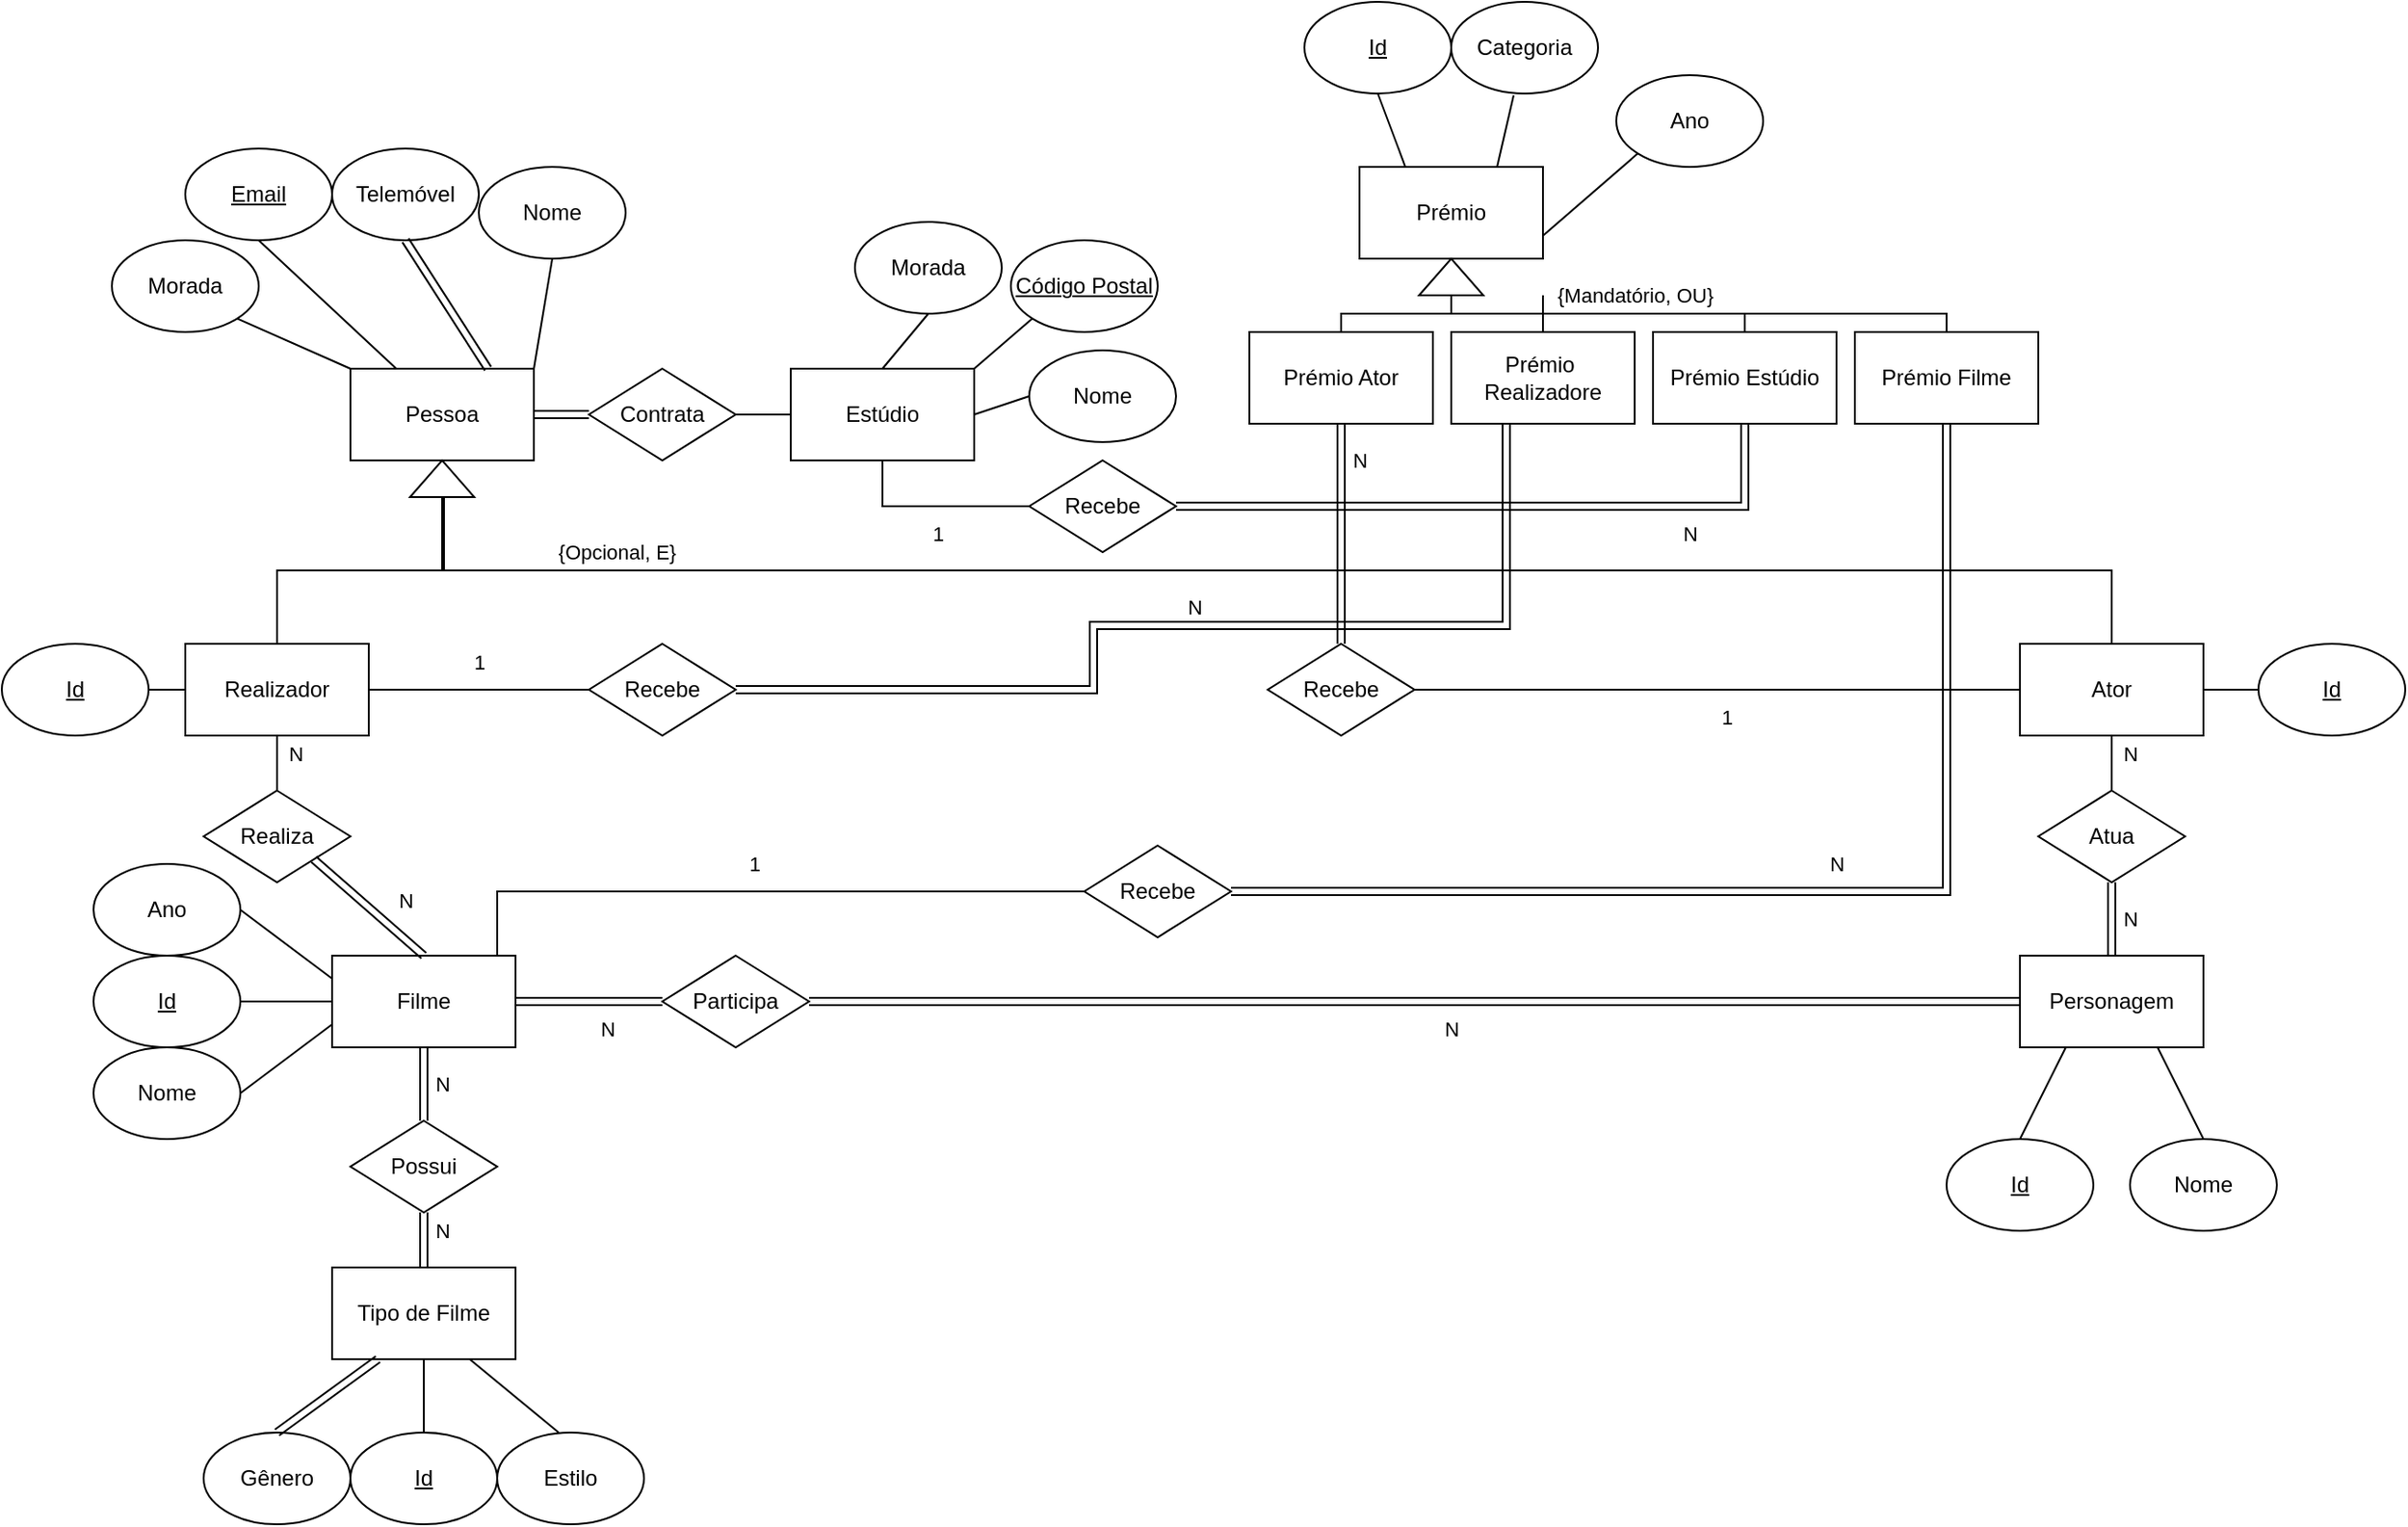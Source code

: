 <mxfile version="26.1.0">
  <diagram name="Page-1" id="y9UyXPSkoWivcYKGdeEb">
    <mxGraphModel dx="2459" dy="1994" grid="1" gridSize="10" guides="1" tooltips="1" connect="1" arrows="1" fold="1" page="1" pageScale="1" pageWidth="850" pageHeight="1100" math="0" shadow="0">
      <root>
        <mxCell id="0" />
        <mxCell id="1" parent="0" />
        <mxCell id="4ouf-nLLQ8_bu4aq0wLi-1" value="Filme" style="rounded=0;whiteSpace=wrap;html=1;" parent="1" vertex="1">
          <mxGeometry x="100" y="110" width="100" height="50" as="geometry" />
        </mxCell>
        <mxCell id="4ouf-nLLQ8_bu4aq0wLi-2" value="Tipo de Filme" style="rounded=0;whiteSpace=wrap;html=1;" parent="1" vertex="1">
          <mxGeometry x="100" y="280" width="100" height="50" as="geometry" />
        </mxCell>
        <mxCell id="4ouf-nLLQ8_bu4aq0wLi-3" value="Personagem" style="rounded=0;whiteSpace=wrap;html=1;" parent="1" vertex="1">
          <mxGeometry x="1020" y="110" width="100" height="50" as="geometry" />
        </mxCell>
        <mxCell id="4ouf-nLLQ8_bu4aq0wLi-4" value="Estúdio" style="rounded=0;whiteSpace=wrap;html=1;" parent="1" vertex="1">
          <mxGeometry x="350" y="-210" width="100" height="50" as="geometry" />
        </mxCell>
        <mxCell id="4ouf-nLLQ8_bu4aq0wLi-5" value="Prémio" style="rounded=0;whiteSpace=wrap;html=1;" parent="1" vertex="1">
          <mxGeometry x="660" y="-320" width="100" height="50" as="geometry" />
        </mxCell>
        <mxCell id="4ouf-nLLQ8_bu4aq0wLi-6" value="Realizador" style="rounded=0;whiteSpace=wrap;html=1;" parent="1" vertex="1">
          <mxGeometry x="20" y="-60" width="100" height="50" as="geometry" />
        </mxCell>
        <mxCell id="4ouf-nLLQ8_bu4aq0wLi-7" value="Ator" style="rounded=0;whiteSpace=wrap;html=1;" parent="1" vertex="1">
          <mxGeometry x="1020" y="-60" width="100" height="50" as="geometry" />
        </mxCell>
        <mxCell id="4ouf-nLLQ8_bu4aq0wLi-8" value="Participa" style="rhombus;whiteSpace=wrap;html=1;" parent="1" vertex="1">
          <mxGeometry x="280" y="110" width="80" height="50" as="geometry" />
        </mxCell>
        <mxCell id="4ouf-nLLQ8_bu4aq0wLi-10" value="" style="endArrow=none;html=1;rounded=0;entryX=0;entryY=0.5;entryDx=0;entryDy=0;exitX=1;exitY=0.5;exitDx=0;exitDy=0;shape=link;" parent="1" source="4ouf-nLLQ8_bu4aq0wLi-1" target="4ouf-nLLQ8_bu4aq0wLi-8" edge="1">
          <mxGeometry width="50" height="50" relative="1" as="geometry">
            <mxPoint x="190" y="340" as="sourcePoint" />
            <mxPoint x="240" y="290" as="targetPoint" />
          </mxGeometry>
        </mxCell>
        <mxCell id="4ouf-nLLQ8_bu4aq0wLi-89" value="N" style="edgeLabel;html=1;align=center;verticalAlign=middle;resizable=0;points=[];" parent="4ouf-nLLQ8_bu4aq0wLi-10" vertex="1" connectable="0">
          <mxGeometry x="0.15" relative="1" as="geometry">
            <mxPoint x="4" y="15" as="offset" />
          </mxGeometry>
        </mxCell>
        <mxCell id="4ouf-nLLQ8_bu4aq0wLi-12" value="Realiza" style="rhombus;whiteSpace=wrap;html=1;" parent="1" vertex="1">
          <mxGeometry x="30" y="20" width="80" height="50" as="geometry" />
        </mxCell>
        <mxCell id="4ouf-nLLQ8_bu4aq0wLi-14" value="N" style="endArrow=none;html=1;rounded=0;entryX=1;entryY=1;entryDx=0;entryDy=0;exitX=0.5;exitY=0;exitDx=0;exitDy=0;shape=link;" parent="1" source="4ouf-nLLQ8_bu4aq0wLi-1" target="4ouf-nLLQ8_bu4aq0wLi-12" edge="1">
          <mxGeometry x="-0.316" y="-16" width="50" height="50" relative="1" as="geometry">
            <mxPoint x="270" y="63" as="sourcePoint" />
            <mxPoint x="330" y="40" as="targetPoint" />
            <mxPoint as="offset" />
          </mxGeometry>
        </mxCell>
        <mxCell id="4ouf-nLLQ8_bu4aq0wLi-15" value="" style="endArrow=none;html=1;rounded=0;entryX=0;entryY=0.5;entryDx=0;entryDy=0;exitX=1;exitY=0.5;exitDx=0;exitDy=0;shape=link;" parent="1" source="4ouf-nLLQ8_bu4aq0wLi-8" target="4ouf-nLLQ8_bu4aq0wLi-3" edge="1">
          <mxGeometry width="50" height="50" relative="1" as="geometry">
            <mxPoint x="600" y="135" as="sourcePoint" />
            <mxPoint x="630" y="105" as="targetPoint" />
          </mxGeometry>
        </mxCell>
        <mxCell id="4ouf-nLLQ8_bu4aq0wLi-90" value="N" style="edgeLabel;html=1;align=center;verticalAlign=middle;resizable=0;points=[];" parent="4ouf-nLLQ8_bu4aq0wLi-15" vertex="1" connectable="0">
          <mxGeometry x="0.281" y="1" relative="1" as="geometry">
            <mxPoint x="-73" y="16" as="offset" />
          </mxGeometry>
        </mxCell>
        <mxCell id="4ouf-nLLQ8_bu4aq0wLi-16" value="Atua" style="rhombus;whiteSpace=wrap;html=1;" parent="1" vertex="1">
          <mxGeometry x="1030" y="20" width="80" height="50" as="geometry" />
        </mxCell>
        <mxCell id="4ouf-nLLQ8_bu4aq0wLi-17" value="" style="endArrow=none;html=1;rounded=0;entryX=0.5;entryY=1;entryDx=0;entryDy=0;exitX=0.5;exitY=0;exitDx=0;exitDy=0;shape=link;" parent="1" source="4ouf-nLLQ8_bu4aq0wLi-3" target="4ouf-nLLQ8_bu4aq0wLi-16" edge="1">
          <mxGeometry width="50" height="50" relative="1" as="geometry">
            <mxPoint x="760" y="80" as="sourcePoint" />
            <mxPoint x="760" y="145" as="targetPoint" />
          </mxGeometry>
        </mxCell>
        <mxCell id="4ouf-nLLQ8_bu4aq0wLi-97" value="N" style="edgeLabel;html=1;align=center;verticalAlign=middle;resizable=0;points=[];" parent="4ouf-nLLQ8_bu4aq0wLi-17" vertex="1" connectable="0">
          <mxGeometry x="0.05" relative="1" as="geometry">
            <mxPoint x="10" y="1" as="offset" />
          </mxGeometry>
        </mxCell>
        <mxCell id="4ouf-nLLQ8_bu4aq0wLi-18" value="N" style="endArrow=none;html=1;rounded=0;entryX=0.5;entryY=1;entryDx=0;entryDy=0;exitX=0.5;exitY=0;exitDx=0;exitDy=0;" parent="1" source="4ouf-nLLQ8_bu4aq0wLi-16" target="4ouf-nLLQ8_bu4aq0wLi-7" edge="1">
          <mxGeometry x="0.333" y="-10" width="50" height="50" relative="1" as="geometry">
            <mxPoint x="810" y="145" as="sourcePoint" />
            <mxPoint x="840" y="145" as="targetPoint" />
            <mxPoint as="offset" />
          </mxGeometry>
        </mxCell>
        <mxCell id="4ouf-nLLQ8_bu4aq0wLi-19" value="Pessoa" style="rounded=0;whiteSpace=wrap;html=1;" parent="1" vertex="1">
          <mxGeometry x="110" y="-210" width="100" height="50" as="geometry" />
        </mxCell>
        <mxCell id="4ouf-nLLQ8_bu4aq0wLi-20" value="" style="triangle;whiteSpace=wrap;html=1;direction=north;" parent="1" vertex="1">
          <mxGeometry x="142.5" y="-160" width="35" height="20" as="geometry" />
        </mxCell>
        <mxCell id="4ouf-nLLQ8_bu4aq0wLi-22" value="" style="endArrow=none;html=1;rounded=0;entryX=0;entryY=0.5;entryDx=0;entryDy=0;exitX=0.5;exitY=0;exitDx=0;exitDy=0;edgeStyle=orthogonalEdgeStyle;" parent="1" source="4ouf-nLLQ8_bu4aq0wLi-7" target="4ouf-nLLQ8_bu4aq0wLi-20" edge="1">
          <mxGeometry width="50" height="50" relative="1" as="geometry">
            <mxPoint x="850" y="15" as="sourcePoint" />
            <mxPoint x="440" y="-140" as="targetPoint" />
          </mxGeometry>
        </mxCell>
        <mxCell id="4ouf-nLLQ8_bu4aq0wLi-88" value="{Opcional, E}" style="edgeLabel;html=1;align=center;verticalAlign=middle;resizable=0;points=[];" parent="4ouf-nLLQ8_bu4aq0wLi-22" vertex="1" connectable="0">
          <mxGeometry x="0.72" relative="1" as="geometry">
            <mxPoint x="-4" y="-10" as="offset" />
          </mxGeometry>
        </mxCell>
        <mxCell id="4ouf-nLLQ8_bu4aq0wLi-24" value="N" style="endArrow=none;html=1;rounded=0;entryX=0.5;entryY=1;entryDx=0;entryDy=0;exitX=0.5;exitY=0;exitDx=0;exitDy=0;" parent="1" source="4ouf-nLLQ8_bu4aq0wLi-12" target="4ouf-nLLQ8_bu4aq0wLi-6" edge="1">
          <mxGeometry x="0.333" y="-10" width="50" height="50" relative="1" as="geometry">
            <mxPoint x="160" y="120" as="sourcePoint" />
            <mxPoint x="100" y="80" as="targetPoint" />
            <mxPoint as="offset" />
          </mxGeometry>
        </mxCell>
        <mxCell id="4ouf-nLLQ8_bu4aq0wLi-25" value="" style="endArrow=none;html=1;rounded=0;exitX=0.5;exitY=0;exitDx=0;exitDy=0;edgeStyle=orthogonalEdgeStyle;entryX=0;entryY=0.5;entryDx=0;entryDy=0;" parent="1" source="4ouf-nLLQ8_bu4aq0wLi-6" target="4ouf-nLLQ8_bu4aq0wLi-20" edge="1">
          <mxGeometry width="50" height="50" relative="1" as="geometry">
            <mxPoint x="340" y="-50" as="sourcePoint" />
            <mxPoint x="160" y="-130" as="targetPoint" />
            <Array as="points">
              <mxPoint x="70" y="-100" />
              <mxPoint x="161" y="-100" />
            </Array>
          </mxGeometry>
        </mxCell>
        <mxCell id="4ouf-nLLQ8_bu4aq0wLi-26" value="Gênero" style="ellipse;whiteSpace=wrap;html=1;" parent="1" vertex="1">
          <mxGeometry x="30" y="370" width="80" height="50" as="geometry" />
        </mxCell>
        <mxCell id="4ouf-nLLQ8_bu4aq0wLi-27" value="Estilo" style="ellipse;whiteSpace=wrap;html=1;" parent="1" vertex="1">
          <mxGeometry x="190" y="370" width="80" height="50" as="geometry" />
        </mxCell>
        <mxCell id="4ouf-nLLQ8_bu4aq0wLi-29" value="Contrata" style="rhombus;whiteSpace=wrap;html=1;" parent="1" vertex="1">
          <mxGeometry x="240" y="-210" width="80" height="50" as="geometry" />
        </mxCell>
        <mxCell id="4ouf-nLLQ8_bu4aq0wLi-30" value="" style="endArrow=none;html=1;rounded=0;entryX=0;entryY=0.5;entryDx=0;entryDy=0;exitX=1;exitY=0.5;exitDx=0;exitDy=0;" parent="1" source="4ouf-nLLQ8_bu4aq0wLi-29" target="4ouf-nLLQ8_bu4aq0wLi-4" edge="1">
          <mxGeometry width="50" height="50" relative="1" as="geometry">
            <mxPoint x="410" y="120" as="sourcePoint" />
            <mxPoint x="410" y="80" as="targetPoint" />
          </mxGeometry>
        </mxCell>
        <mxCell id="4ouf-nLLQ8_bu4aq0wLi-31" value="" style="endArrow=none;html=1;rounded=0;entryX=0;entryY=0.5;entryDx=0;entryDy=0;exitX=1;exitY=0.5;exitDx=0;exitDy=0;shape=link;" parent="1" source="4ouf-nLLQ8_bu4aq0wLi-19" target="4ouf-nLLQ8_bu4aq0wLi-29" edge="1">
          <mxGeometry width="50" height="50" relative="1" as="geometry">
            <mxPoint x="420" y="130" as="sourcePoint" />
            <mxPoint x="420" y="90" as="targetPoint" />
          </mxGeometry>
        </mxCell>
        <mxCell id="4ouf-nLLQ8_bu4aq0wLi-39" value="&lt;u&gt;Id&lt;/u&gt;" style="ellipse;whiteSpace=wrap;html=1;" parent="1" vertex="1">
          <mxGeometry x="630" y="-410" width="80" height="50" as="geometry" />
        </mxCell>
        <mxCell id="4ouf-nLLQ8_bu4aq0wLi-40" value="Categoria" style="ellipse;whiteSpace=wrap;html=1;" parent="1" vertex="1">
          <mxGeometry x="710" y="-410" width="80" height="50" as="geometry" />
        </mxCell>
        <mxCell id="4ouf-nLLQ8_bu4aq0wLi-41" value="Ano" style="ellipse;whiteSpace=wrap;html=1;" parent="1" vertex="1">
          <mxGeometry x="800" y="-370" width="80" height="50" as="geometry" />
        </mxCell>
        <mxCell id="4ouf-nLLQ8_bu4aq0wLi-42" value="" style="endArrow=none;html=1;rounded=0;entryX=0.25;entryY=0;entryDx=0;entryDy=0;exitX=0.5;exitY=1;exitDx=0;exitDy=0;" parent="1" source="4ouf-nLLQ8_bu4aq0wLi-39" target="4ouf-nLLQ8_bu4aq0wLi-5" edge="1">
          <mxGeometry width="50" height="50" relative="1" as="geometry">
            <mxPoint x="640" y="-85" as="sourcePoint" />
            <mxPoint x="290" y="-45" as="targetPoint" />
          </mxGeometry>
        </mxCell>
        <mxCell id="4ouf-nLLQ8_bu4aq0wLi-43" value="" style="endArrow=none;html=1;rounded=0;entryX=0.75;entryY=0;entryDx=0;entryDy=0;exitX=0.425;exitY=1.02;exitDx=0;exitDy=0;exitPerimeter=0;" parent="1" source="4ouf-nLLQ8_bu4aq0wLi-40" target="4ouf-nLLQ8_bu4aq0wLi-5" edge="1">
          <mxGeometry width="50" height="50" relative="1" as="geometry">
            <mxPoint x="422" y="-17" as="sourcePoint" />
            <mxPoint x="400" y="-7" as="targetPoint" />
          </mxGeometry>
        </mxCell>
        <mxCell id="4ouf-nLLQ8_bu4aq0wLi-44" value="" style="endArrow=none;html=1;rounded=0;entryX=0;entryY=1;entryDx=0;entryDy=0;exitX=1;exitY=0.75;exitDx=0;exitDy=0;" parent="1" source="4ouf-nLLQ8_bu4aq0wLi-5" target="4ouf-nLLQ8_bu4aq0wLi-41" edge="1">
          <mxGeometry width="50" height="50" relative="1" as="geometry">
            <mxPoint x="432" y="-7" as="sourcePoint" />
            <mxPoint x="410" y="3" as="targetPoint" />
            <Array as="points" />
          </mxGeometry>
        </mxCell>
        <mxCell id="4ouf-nLLQ8_bu4aq0wLi-45" value="" style="endArrow=none;html=1;rounded=0;entryX=0.419;entryY=0;entryDx=0;entryDy=0;exitX=0.75;exitY=1;exitDx=0;exitDy=0;entryPerimeter=0;" parent="1" source="4ouf-nLLQ8_bu4aq0wLi-2" target="4ouf-nLLQ8_bu4aq0wLi-27" edge="1">
          <mxGeometry width="50" height="50" relative="1" as="geometry">
            <mxPoint x="442" y="63" as="sourcePoint" />
            <mxPoint x="420" y="73" as="targetPoint" />
          </mxGeometry>
        </mxCell>
        <mxCell id="4ouf-nLLQ8_bu4aq0wLi-47" value="" style="endArrow=none;html=1;rounded=0;entryX=0.5;entryY=0;entryDx=0;entryDy=0;exitX=0.25;exitY=1;exitDx=0;exitDy=0;shape=link;" parent="1" source="4ouf-nLLQ8_bu4aq0wLi-2" target="4ouf-nLLQ8_bu4aq0wLi-26" edge="1">
          <mxGeometry width="50" height="50" relative="1" as="geometry">
            <mxPoint x="185" y="300" as="sourcePoint" />
            <mxPoint x="221" y="330" as="targetPoint" />
          </mxGeometry>
        </mxCell>
        <mxCell id="4ouf-nLLQ8_bu4aq0wLi-49" value="Possui" style="rhombus;whiteSpace=wrap;html=1;" parent="1" vertex="1">
          <mxGeometry x="110" y="200" width="80" height="50" as="geometry" />
        </mxCell>
        <mxCell id="4ouf-nLLQ8_bu4aq0wLi-50" value="N" style="endArrow=none;html=1;rounded=0;entryX=0.5;entryY=0;entryDx=0;entryDy=0;exitX=0.5;exitY=1;exitDx=0;exitDy=0;shape=link;" parent="1" source="4ouf-nLLQ8_bu4aq0wLi-49" target="4ouf-nLLQ8_bu4aq0wLi-2" edge="1">
          <mxGeometry x="-0.333" y="10" width="50" height="50" relative="1" as="geometry">
            <mxPoint x="185" y="340" as="sourcePoint" />
            <mxPoint x="222" y="380" as="targetPoint" />
            <mxPoint as="offset" />
          </mxGeometry>
        </mxCell>
        <mxCell id="4ouf-nLLQ8_bu4aq0wLi-51" value="N" style="endArrow=none;html=1;rounded=0;entryX=0.5;entryY=1;entryDx=0;entryDy=0;exitX=0.5;exitY=0;exitDx=0;exitDy=0;shape=link;" parent="1" source="4ouf-nLLQ8_bu4aq0wLi-49" target="4ouf-nLLQ8_bu4aq0wLi-1" edge="1">
          <mxGeometry y="-10" width="50" height="50" relative="1" as="geometry">
            <mxPoint x="195" y="350" as="sourcePoint" />
            <mxPoint x="232" y="390" as="targetPoint" />
            <mxPoint as="offset" />
          </mxGeometry>
        </mxCell>
        <mxCell id="4ouf-nLLQ8_bu4aq0wLi-52" value="&lt;u&gt;Id&lt;/u&gt;" style="ellipse;whiteSpace=wrap;html=1;" parent="1" vertex="1">
          <mxGeometry x="-30" y="110" width="80" height="50" as="geometry" />
        </mxCell>
        <mxCell id="4ouf-nLLQ8_bu4aq0wLi-53" value="" style="endArrow=none;html=1;rounded=0;entryX=1;entryY=0.5;entryDx=0;entryDy=0;exitX=0;exitY=0.5;exitDx=0;exitDy=0;" parent="1" source="4ouf-nLLQ8_bu4aq0wLi-1" target="4ouf-nLLQ8_bu4aq0wLi-52" edge="1">
          <mxGeometry width="50" height="50" relative="1" as="geometry">
            <mxPoint x="160" y="120" as="sourcePoint" />
            <mxPoint x="100" y="68" as="targetPoint" />
          </mxGeometry>
        </mxCell>
        <mxCell id="4ouf-nLLQ8_bu4aq0wLi-54" value="Nome" style="ellipse;whiteSpace=wrap;html=1;" parent="1" vertex="1">
          <mxGeometry x="-30" y="160" width="80" height="50" as="geometry" />
        </mxCell>
        <mxCell id="4ouf-nLLQ8_bu4aq0wLi-55" value="Ano" style="ellipse;whiteSpace=wrap;html=1;" parent="1" vertex="1">
          <mxGeometry x="-30" y="60" width="80" height="50" as="geometry" />
        </mxCell>
        <mxCell id="4ouf-nLLQ8_bu4aq0wLi-56" value="" style="endArrow=none;html=1;rounded=0;entryX=1;entryY=0.5;entryDx=0;entryDy=0;exitX=0;exitY=0.25;exitDx=0;exitDy=0;" parent="1" source="4ouf-nLLQ8_bu4aq0wLi-1" target="4ouf-nLLQ8_bu4aq0wLi-55" edge="1">
          <mxGeometry width="50" height="50" relative="1" as="geometry">
            <mxPoint x="110" y="145" as="sourcePoint" />
            <mxPoint x="60" y="145" as="targetPoint" />
          </mxGeometry>
        </mxCell>
        <mxCell id="4ouf-nLLQ8_bu4aq0wLi-57" value="" style="endArrow=none;html=1;rounded=0;entryX=1;entryY=0.5;entryDx=0;entryDy=0;exitX=0;exitY=0.75;exitDx=0;exitDy=0;" parent="1" source="4ouf-nLLQ8_bu4aq0wLi-1" target="4ouf-nLLQ8_bu4aq0wLi-54" edge="1">
          <mxGeometry width="50" height="50" relative="1" as="geometry">
            <mxPoint x="120" y="155" as="sourcePoint" />
            <mxPoint x="70" y="155" as="targetPoint" />
          </mxGeometry>
        </mxCell>
        <mxCell id="4ouf-nLLQ8_bu4aq0wLi-59" value="Nome" style="ellipse;whiteSpace=wrap;html=1;" parent="1" vertex="1">
          <mxGeometry x="180" y="-320" width="80" height="50" as="geometry" />
        </mxCell>
        <mxCell id="4ouf-nLLQ8_bu4aq0wLi-60" value="&lt;u&gt;Email&lt;/u&gt;" style="ellipse;whiteSpace=wrap;html=1;" parent="1" vertex="1">
          <mxGeometry x="20" y="-330" width="80" height="50" as="geometry" />
        </mxCell>
        <mxCell id="4ouf-nLLQ8_bu4aq0wLi-61" value="Morada" style="ellipse;whiteSpace=wrap;html=1;" parent="1" vertex="1">
          <mxGeometry x="-20" y="-280" width="80" height="50" as="geometry" />
        </mxCell>
        <mxCell id="4ouf-nLLQ8_bu4aq0wLi-63" value="Nome" style="ellipse;whiteSpace=wrap;html=1;" parent="1" vertex="1">
          <mxGeometry x="480" y="-220" width="80" height="50" as="geometry" />
        </mxCell>
        <mxCell id="4ouf-nLLQ8_bu4aq0wLi-65" value="Morada" style="ellipse;whiteSpace=wrap;html=1;" parent="1" vertex="1">
          <mxGeometry x="385" y="-290" width="80" height="50" as="geometry" />
        </mxCell>
        <mxCell id="4ouf-nLLQ8_bu4aq0wLi-66" value="&lt;u&gt;Id&lt;/u&gt;" style="ellipse;whiteSpace=wrap;html=1;" parent="1" vertex="1">
          <mxGeometry x="110" y="370" width="80" height="50" as="geometry" />
        </mxCell>
        <mxCell id="4ouf-nLLQ8_bu4aq0wLi-67" value="" style="endArrow=none;html=1;rounded=0;entryX=0.5;entryY=0;entryDx=0;entryDy=0;exitX=0.5;exitY=1;exitDx=0;exitDy=0;" parent="1" source="4ouf-nLLQ8_bu4aq0wLi-2" target="4ouf-nLLQ8_bu4aq0wLi-66" edge="1">
          <mxGeometry width="50" height="50" relative="1" as="geometry">
            <mxPoint x="185" y="340" as="sourcePoint" />
            <mxPoint x="234" y="380" as="targetPoint" />
          </mxGeometry>
        </mxCell>
        <mxCell id="4ouf-nLLQ8_bu4aq0wLi-124" style="edgeStyle=orthogonalEdgeStyle;rounded=0;orthogonalLoop=1;jettySize=auto;html=1;exitX=0;exitY=0.5;exitDx=0;exitDy=0;entryX=1;entryY=0.5;entryDx=0;entryDy=0;endArrow=none;startFill=0;" parent="1" source="4ouf-nLLQ8_bu4aq0wLi-68" target="4ouf-nLLQ8_bu4aq0wLi-7" edge="1">
          <mxGeometry relative="1" as="geometry" />
        </mxCell>
        <mxCell id="4ouf-nLLQ8_bu4aq0wLi-68" value="&lt;u&gt;Id&lt;/u&gt;" style="ellipse;whiteSpace=wrap;html=1;" parent="1" vertex="1">
          <mxGeometry x="1150" y="-60" width="80" height="50" as="geometry" />
        </mxCell>
        <mxCell id="4ouf-nLLQ8_bu4aq0wLi-69" value="&lt;u&gt;Id&lt;/u&gt;" style="ellipse;whiteSpace=wrap;html=1;" parent="1" vertex="1">
          <mxGeometry x="-80" y="-60" width="80" height="50" as="geometry" />
        </mxCell>
        <mxCell id="4ouf-nLLQ8_bu4aq0wLi-70" value="" style="endArrow=none;html=1;rounded=0;entryX=0;entryY=0.5;entryDx=0;entryDy=0;exitX=1;exitY=0.5;exitDx=0;exitDy=0;" parent="1" source="4ouf-nLLQ8_bu4aq0wLi-69" target="4ouf-nLLQ8_bu4aq0wLi-6" edge="1">
          <mxGeometry width="50" height="50" relative="1" as="geometry">
            <mxPoint x="80" y="30" as="sourcePoint" />
            <mxPoint x="80" as="targetPoint" />
          </mxGeometry>
        </mxCell>
        <mxCell id="4ouf-nLLQ8_bu4aq0wLi-72" value="" style="endArrow=none;html=1;rounded=0;entryX=1;entryY=1;entryDx=0;entryDy=0;exitX=0;exitY=0;exitDx=0;exitDy=0;" parent="1" source="4ouf-nLLQ8_bu4aq0wLi-19" target="4ouf-nLLQ8_bu4aq0wLi-61" edge="1">
          <mxGeometry width="50" height="50" relative="1" as="geometry">
            <mxPoint x="100" y="50" as="sourcePoint" />
            <mxPoint x="100" y="20" as="targetPoint" />
          </mxGeometry>
        </mxCell>
        <mxCell id="4ouf-nLLQ8_bu4aq0wLi-73" value="" style="endArrow=none;html=1;rounded=0;entryX=0.5;entryY=1;entryDx=0;entryDy=0;exitX=0.25;exitY=0;exitDx=0;exitDy=0;" parent="1" source="4ouf-nLLQ8_bu4aq0wLi-19" target="4ouf-nLLQ8_bu4aq0wLi-60" edge="1">
          <mxGeometry width="50" height="50" relative="1" as="geometry">
            <mxPoint x="110" y="60" as="sourcePoint" />
            <mxPoint x="110" y="30" as="targetPoint" />
          </mxGeometry>
        </mxCell>
        <mxCell id="4ouf-nLLQ8_bu4aq0wLi-75" value="" style="endArrow=none;html=1;rounded=0;entryX=0.5;entryY=1;entryDx=0;entryDy=0;exitX=1;exitY=0;exitDx=0;exitDy=0;" parent="1" source="4ouf-nLLQ8_bu4aq0wLi-19" target="4ouf-nLLQ8_bu4aq0wLi-59" edge="1">
          <mxGeometry width="50" height="50" relative="1" as="geometry">
            <mxPoint x="155" y="-190" as="sourcePoint" />
            <mxPoint x="140" y="-260" as="targetPoint" />
          </mxGeometry>
        </mxCell>
        <mxCell id="4ouf-nLLQ8_bu4aq0wLi-76" value="" style="endArrow=none;html=1;rounded=0;entryX=0.5;entryY=1;entryDx=0;entryDy=0;exitX=0.5;exitY=0;exitDx=0;exitDy=0;" parent="1" source="4ouf-nLLQ8_bu4aq0wLi-4" target="4ouf-nLLQ8_bu4aq0wLi-65" edge="1">
          <mxGeometry width="50" height="50" relative="1" as="geometry">
            <mxPoint x="165" y="-180" as="sourcePoint" />
            <mxPoint x="150" y="-250" as="targetPoint" />
          </mxGeometry>
        </mxCell>
        <mxCell id="4ouf-nLLQ8_bu4aq0wLi-78" value="" style="endArrow=none;html=1;rounded=0;entryX=0;entryY=0.5;entryDx=0;entryDy=0;exitX=1;exitY=0.5;exitDx=0;exitDy=0;" parent="1" source="4ouf-nLLQ8_bu4aq0wLi-4" target="4ouf-nLLQ8_bu4aq0wLi-63" edge="1">
          <mxGeometry width="50" height="50" relative="1" as="geometry">
            <mxPoint x="185" y="-160" as="sourcePoint" />
            <mxPoint x="170" y="-230" as="targetPoint" />
          </mxGeometry>
        </mxCell>
        <mxCell id="4ouf-nLLQ8_bu4aq0wLi-79" value="&lt;u&gt;Id&lt;/u&gt;" style="ellipse;whiteSpace=wrap;html=1;" parent="1" vertex="1">
          <mxGeometry x="980" y="210" width="80" height="50" as="geometry" />
        </mxCell>
        <mxCell id="4ouf-nLLQ8_bu4aq0wLi-80" value="Nome" style="ellipse;whiteSpace=wrap;html=1;" parent="1" vertex="1">
          <mxGeometry x="1080" y="210" width="80" height="50" as="geometry" />
        </mxCell>
        <mxCell id="4ouf-nLLQ8_bu4aq0wLi-82" value="Telemóvel" style="ellipse;whiteSpace=wrap;html=1;" parent="1" vertex="1">
          <mxGeometry x="100" y="-330" width="80" height="50" as="geometry" />
        </mxCell>
        <mxCell id="4ouf-nLLQ8_bu4aq0wLi-83" value="" style="endArrow=none;html=1;rounded=0;entryX=0.5;entryY=1;entryDx=0;entryDy=0;exitX=0.75;exitY=0;exitDx=0;exitDy=0;shape=link;" parent="1" source="4ouf-nLLQ8_bu4aq0wLi-19" target="4ouf-nLLQ8_bu4aq0wLi-82" edge="1">
          <mxGeometry width="50" height="50" relative="1" as="geometry">
            <mxPoint x="170" y="-200" as="sourcePoint" />
            <mxPoint x="150" y="-280" as="targetPoint" />
          </mxGeometry>
        </mxCell>
        <mxCell id="4ouf-nLLQ8_bu4aq0wLi-84" value="" style="endArrow=none;html=1;rounded=0;entryX=0.75;entryY=1;entryDx=0;entryDy=0;exitX=0.5;exitY=0;exitDx=0;exitDy=0;" parent="1" source="4ouf-nLLQ8_bu4aq0wLi-80" target="4ouf-nLLQ8_bu4aq0wLi-3" edge="1">
          <mxGeometry width="50" height="50" relative="1" as="geometry">
            <mxPoint x="770" y="120" as="sourcePoint" />
            <mxPoint x="770" y="80" as="targetPoint" />
          </mxGeometry>
        </mxCell>
        <mxCell id="4ouf-nLLQ8_bu4aq0wLi-85" value="" style="endArrow=none;html=1;rounded=0;exitX=0.5;exitY=0;exitDx=0;exitDy=0;entryX=0.25;entryY=1;entryDx=0;entryDy=0;" parent="1" source="4ouf-nLLQ8_bu4aq0wLi-79" target="4ouf-nLLQ8_bu4aq0wLi-3" edge="1">
          <mxGeometry width="50" height="50" relative="1" as="geometry">
            <mxPoint x="780" y="130" as="sourcePoint" />
            <mxPoint x="740" y="160" as="targetPoint" />
          </mxGeometry>
        </mxCell>
        <mxCell id="4ouf-nLLQ8_bu4aq0wLi-86" value="&lt;u&gt;Código Postal&lt;/u&gt;" style="ellipse;whiteSpace=wrap;html=1;" parent="1" vertex="1">
          <mxGeometry x="470" y="-280" width="80" height="50" as="geometry" />
        </mxCell>
        <mxCell id="4ouf-nLLQ8_bu4aq0wLi-87" value="" style="endArrow=none;html=1;rounded=0;entryX=0;entryY=1;entryDx=0;entryDy=0;exitX=1;exitY=0;exitDx=0;exitDy=0;" parent="1" source="4ouf-nLLQ8_bu4aq0wLi-4" target="4ouf-nLLQ8_bu4aq0wLi-86" edge="1">
          <mxGeometry width="50" height="50" relative="1" as="geometry">
            <mxPoint x="410" y="-200" as="sourcePoint" />
            <mxPoint x="435" y="-230" as="targetPoint" />
          </mxGeometry>
        </mxCell>
        <mxCell id="4ouf-nLLQ8_bu4aq0wLi-103" value="" style="triangle;whiteSpace=wrap;html=1;direction=north;" parent="1" vertex="1">
          <mxGeometry x="692.5" y="-270" width="35" height="20" as="geometry" />
        </mxCell>
        <mxCell id="4ouf-nLLQ8_bu4aq0wLi-111" style="edgeStyle=orthogonalEdgeStyle;rounded=0;orthogonalLoop=1;jettySize=auto;html=1;endArrow=none;startFill=0;" parent="1" source="4ouf-nLLQ8_bu4aq0wLi-104" edge="1">
          <mxGeometry relative="1" as="geometry">
            <mxPoint x="710" y="-240" as="targetPoint" />
            <Array as="points">
              <mxPoint x="650" y="-240" />
            </Array>
          </mxGeometry>
        </mxCell>
        <mxCell id="4ouf-nLLQ8_bu4aq0wLi-118" value="N" style="edgeStyle=orthogonalEdgeStyle;rounded=0;orthogonalLoop=1;jettySize=auto;html=1;entryX=0.5;entryY=0;entryDx=0;entryDy=0;endArrow=none;startFill=0;shape=link;" parent="1" source="4ouf-nLLQ8_bu4aq0wLi-104" target="4ouf-nLLQ8_bu4aq0wLi-112" edge="1">
          <mxGeometry x="-0.667" y="10" relative="1" as="geometry">
            <mxPoint as="offset" />
          </mxGeometry>
        </mxCell>
        <mxCell id="4ouf-nLLQ8_bu4aq0wLi-104" value="Prémio Ator" style="rounded=0;whiteSpace=wrap;html=1;" parent="1" vertex="1">
          <mxGeometry x="600" y="-230" width="100" height="50" as="geometry" />
        </mxCell>
        <mxCell id="4ouf-nLLQ8_bu4aq0wLi-109" style="edgeStyle=orthogonalEdgeStyle;rounded=0;orthogonalLoop=1;jettySize=auto;html=1;exitX=0.5;exitY=0;exitDx=0;exitDy=0;endArrow=none;startFill=0;" parent="1" source="4ouf-nLLQ8_bu4aq0wLi-105" edge="1">
          <mxGeometry relative="1" as="geometry">
            <mxPoint x="870" y="-240" as="targetPoint" />
          </mxGeometry>
        </mxCell>
        <mxCell id="4ouf-nLLQ8_bu4aq0wLi-116" value="N" style="edgeStyle=orthogonalEdgeStyle;rounded=0;orthogonalLoop=1;jettySize=auto;html=1;entryX=1;entryY=0.5;entryDx=0;entryDy=0;endArrow=none;startFill=0;shape=link;" parent="1" source="4ouf-nLLQ8_bu4aq0wLi-105" target="4ouf-nLLQ8_bu4aq0wLi-114" edge="1">
          <mxGeometry x="-0.578" y="15" relative="1" as="geometry">
            <Array as="points">
              <mxPoint x="870" y="-135" />
            </Array>
            <mxPoint as="offset" />
          </mxGeometry>
        </mxCell>
        <mxCell id="4ouf-nLLQ8_bu4aq0wLi-105" value="Prémio&amp;nbsp;Estúdio" style="rounded=0;whiteSpace=wrap;html=1;" parent="1" vertex="1">
          <mxGeometry x="820" y="-230" width="100" height="50" as="geometry" />
        </mxCell>
        <mxCell id="4ouf-nLLQ8_bu4aq0wLi-120" value="N" style="rounded=0;orthogonalLoop=1;jettySize=auto;html=1;entryX=1;entryY=0.5;entryDx=0;entryDy=0;edgeStyle=orthogonalEdgeStyle;endArrow=none;startFill=0;shape=link;" parent="1" source="4ouf-nLLQ8_bu4aq0wLi-106" target="4ouf-nLLQ8_bu4aq0wLi-115" edge="1">
          <mxGeometry x="-0.009" y="-10" relative="1" as="geometry">
            <Array as="points">
              <mxPoint x="740" y="-70" />
              <mxPoint x="515" y="-70" />
              <mxPoint x="515" y="-35" />
            </Array>
            <mxPoint as="offset" />
          </mxGeometry>
        </mxCell>
        <mxCell id="9WtdMfQzn8KKANPovYCe-2" style="edgeStyle=orthogonalEdgeStyle;rounded=0;orthogonalLoop=1;jettySize=auto;html=1;endArrow=none;startFill=0;" edge="1" parent="1" source="4ouf-nLLQ8_bu4aq0wLi-106">
          <mxGeometry relative="1" as="geometry">
            <mxPoint x="760" y="-240.0" as="targetPoint" />
          </mxGeometry>
        </mxCell>
        <mxCell id="4ouf-nLLQ8_bu4aq0wLi-106" value="Prémio&amp;nbsp;&lt;div&gt;Realizadore&lt;/div&gt;" style="rounded=0;whiteSpace=wrap;html=1;" parent="1" vertex="1">
          <mxGeometry x="710" y="-230" width="100" height="50" as="geometry" />
        </mxCell>
        <mxCell id="4ouf-nLLQ8_bu4aq0wLi-108" style="edgeStyle=orthogonalEdgeStyle;rounded=0;orthogonalLoop=1;jettySize=auto;html=1;entryX=0;entryY=0.5;entryDx=0;entryDy=0;endArrow=none;startFill=0;" parent="1" source="4ouf-nLLQ8_bu4aq0wLi-107" target="4ouf-nLLQ8_bu4aq0wLi-103" edge="1">
          <mxGeometry relative="1" as="geometry">
            <Array as="points">
              <mxPoint x="980" y="-240" />
              <mxPoint x="710" y="-240" />
            </Array>
          </mxGeometry>
        </mxCell>
        <mxCell id="4ouf-nLLQ8_bu4aq0wLi-125" value="{Mandatório, OU}" style="edgeLabel;html=1;align=center;verticalAlign=middle;resizable=0;points=[];" parent="4ouf-nLLQ8_bu4aq0wLi-108" vertex="1" connectable="0">
          <mxGeometry x="0.214" relative="1" as="geometry">
            <mxPoint x="-4" y="-10" as="offset" />
          </mxGeometry>
        </mxCell>
        <mxCell id="4ouf-nLLQ8_bu4aq0wLi-107" value="Prémio&amp;nbsp;Filme" style="rounded=0;whiteSpace=wrap;html=1;" parent="1" vertex="1">
          <mxGeometry x="930" y="-230" width="100" height="50" as="geometry" />
        </mxCell>
        <mxCell id="4ouf-nLLQ8_bu4aq0wLi-119" value="1" style="edgeStyle=orthogonalEdgeStyle;rounded=0;orthogonalLoop=1;jettySize=auto;html=1;exitX=1;exitY=0.5;exitDx=0;exitDy=0;entryX=0;entryY=0.5;entryDx=0;entryDy=0;endArrow=none;startFill=0;" parent="1" source="4ouf-nLLQ8_bu4aq0wLi-112" target="4ouf-nLLQ8_bu4aq0wLi-7" edge="1">
          <mxGeometry x="0.03" y="-15" relative="1" as="geometry">
            <mxPoint as="offset" />
          </mxGeometry>
        </mxCell>
        <mxCell id="4ouf-nLLQ8_bu4aq0wLi-112" value="Recebe" style="rhombus;whiteSpace=wrap;html=1;" parent="1" vertex="1">
          <mxGeometry x="610" y="-60" width="80" height="50" as="geometry" />
        </mxCell>
        <mxCell id="4ouf-nLLQ8_bu4aq0wLi-122" value="1" style="rounded=0;orthogonalLoop=1;jettySize=auto;html=1;exitX=0;exitY=0.5;exitDx=0;exitDy=0;entryX=1;entryY=0;entryDx=0;entryDy=0;endArrow=none;startFill=0;edgeStyle=orthogonalEdgeStyle;" parent="1" source="4ouf-nLLQ8_bu4aq0wLi-113" target="4ouf-nLLQ8_bu4aq0wLi-1" edge="1">
          <mxGeometry x="-0.014" y="-15" relative="1" as="geometry">
            <Array as="points">
              <mxPoint x="190" y="75" />
              <mxPoint x="190" y="110" />
            </Array>
            <mxPoint as="offset" />
          </mxGeometry>
        </mxCell>
        <mxCell id="4ouf-nLLQ8_bu4aq0wLi-123" value="N" style="edgeStyle=orthogonalEdgeStyle;rounded=0;orthogonalLoop=1;jettySize=auto;html=1;exitX=1;exitY=0.5;exitDx=0;exitDy=0;entryX=0.5;entryY=1;entryDx=0;entryDy=0;endArrow=none;startFill=0;shape=link;" parent="1" source="4ouf-nLLQ8_bu4aq0wLi-113" target="4ouf-nLLQ8_bu4aq0wLi-107" edge="1">
          <mxGeometry x="0.023" y="15" relative="1" as="geometry">
            <Array as="points">
              <mxPoint x="980" y="75" />
            </Array>
            <mxPoint as="offset" />
          </mxGeometry>
        </mxCell>
        <mxCell id="4ouf-nLLQ8_bu4aq0wLi-113" value="Recebe" style="rhombus;whiteSpace=wrap;html=1;" parent="1" vertex="1">
          <mxGeometry x="510" y="50" width="80" height="50" as="geometry" />
        </mxCell>
        <mxCell id="4ouf-nLLQ8_bu4aq0wLi-117" value="1" style="edgeStyle=orthogonalEdgeStyle;rounded=0;orthogonalLoop=1;jettySize=auto;html=1;entryX=0.5;entryY=1;entryDx=0;entryDy=0;endArrow=none;startFill=0;" parent="1" source="4ouf-nLLQ8_bu4aq0wLi-114" target="4ouf-nLLQ8_bu4aq0wLi-4" edge="1">
          <mxGeometry x="-0.048" y="15" relative="1" as="geometry">
            <mxPoint as="offset" />
          </mxGeometry>
        </mxCell>
        <mxCell id="4ouf-nLLQ8_bu4aq0wLi-114" value="Recebe" style="rhombus;whiteSpace=wrap;html=1;" parent="1" vertex="1">
          <mxGeometry x="480" y="-160" width="80" height="50" as="geometry" />
        </mxCell>
        <mxCell id="4ouf-nLLQ8_bu4aq0wLi-121" value="1" style="edgeStyle=orthogonalEdgeStyle;rounded=0;orthogonalLoop=1;jettySize=auto;html=1;entryX=1;entryY=0.5;entryDx=0;entryDy=0;endArrow=none;startFill=0;" parent="1" source="4ouf-nLLQ8_bu4aq0wLi-115" target="4ouf-nLLQ8_bu4aq0wLi-6" edge="1">
          <mxGeometry y="-15" relative="1" as="geometry">
            <mxPoint as="offset" />
          </mxGeometry>
        </mxCell>
        <mxCell id="4ouf-nLLQ8_bu4aq0wLi-115" value="Recebe" style="rhombus;whiteSpace=wrap;html=1;" parent="1" vertex="1">
          <mxGeometry x="240" y="-60" width="80" height="50" as="geometry" />
        </mxCell>
      </root>
    </mxGraphModel>
  </diagram>
</mxfile>
